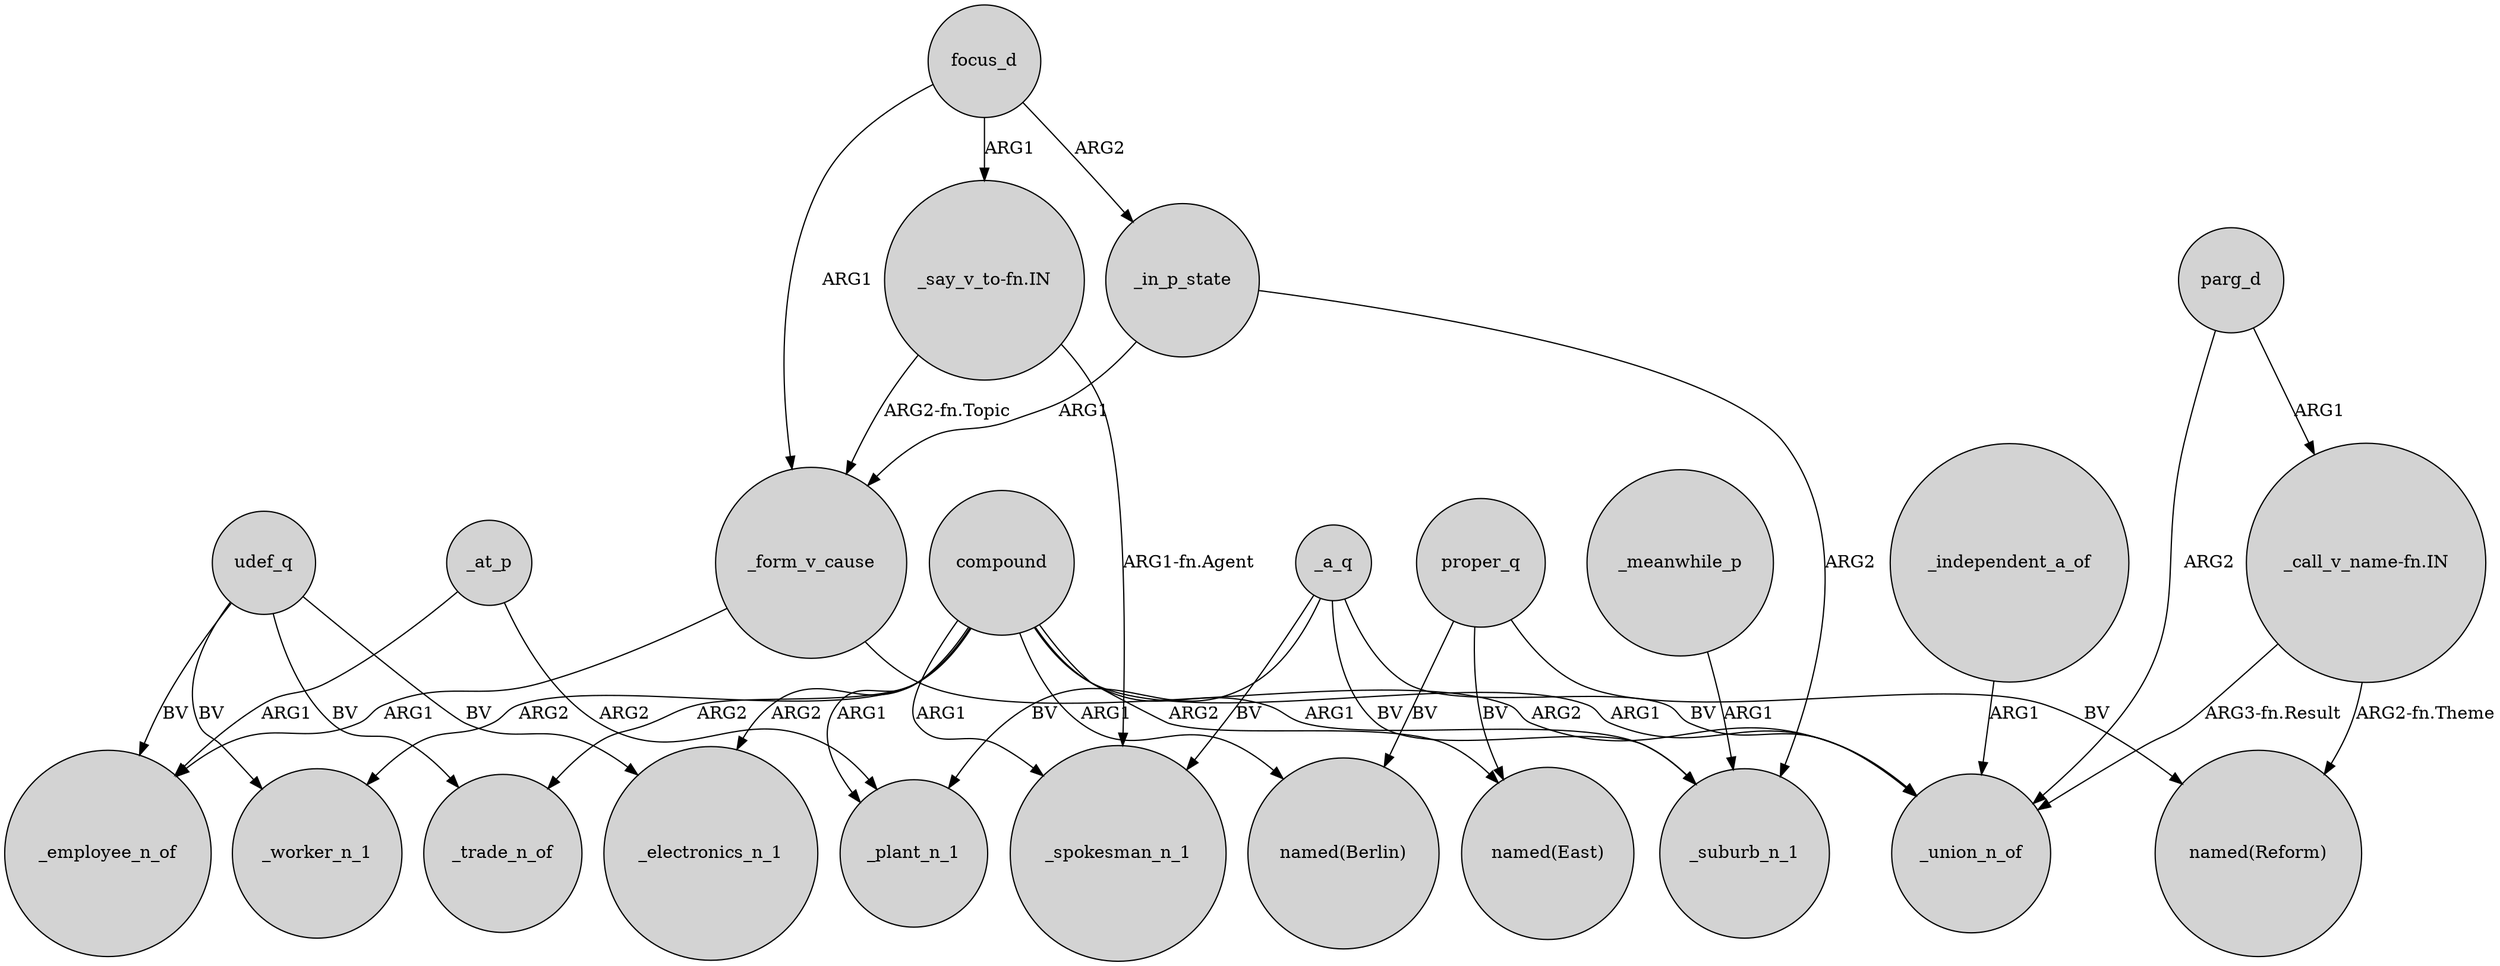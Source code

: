 digraph {
	node [shape=circle style=filled]
	focus_d -> _form_v_cause [label=ARG1]
	udef_q -> _trade_n_of [label=BV]
	udef_q -> _employee_n_of [label=BV]
	_a_q -> _union_n_of [label=BV]
	proper_q -> "named(Reform)" [label=BV]
	_form_v_cause -> _union_n_of [label=ARG2]
	udef_q -> _worker_n_1 [label=BV]
	focus_d -> _in_p_state [label=ARG2]
	_at_p -> _plant_n_1 [label=ARG2]
	"_call_v_name-fn.IN" -> "named(Reform)" [label="ARG2-fn.Theme"]
	_in_p_state -> _form_v_cause [label=ARG1]
	_a_q -> _suburb_n_1 [label=BV]
	parg_d -> _union_n_of [label=ARG2]
	compound -> _plant_n_1 [label=ARG1]
	"_say_v_to-fn.IN" -> _spokesman_n_1 [label="ARG1-fn.Agent"]
	udef_q -> _electronics_n_1 [label=BV]
	parg_d -> "_call_v_name-fn.IN" [label=ARG1]
	"_call_v_name-fn.IN" -> _union_n_of [label="ARG3-fn.Result"]
	compound -> _spokesman_n_1 [label=ARG1]
	_independent_a_of -> _union_n_of [label=ARG1]
	compound -> _electronics_n_1 [label=ARG2]
	_meanwhile_p -> _suburb_n_1 [label=ARG1]
	compound -> _trade_n_of [label=ARG2]
	_in_p_state -> _suburb_n_1 [label=ARG2]
	_at_p -> _employee_n_of [label=ARG1]
	compound -> _worker_n_1 [label=ARG2]
	"_say_v_to-fn.IN" -> _form_v_cause [label="ARG2-fn.Topic"]
	_a_q -> _spokesman_n_1 [label=BV]
	compound -> "named(Berlin)" [label=ARG1]
	proper_q -> "named(Berlin)" [label=BV]
	compound -> _union_n_of [label=ARG1]
	proper_q -> "named(East)" [label=BV]
	_form_v_cause -> _employee_n_of [label=ARG1]
	compound -> "named(East)" [label=ARG2]
	focus_d -> "_say_v_to-fn.IN" [label=ARG1]
	compound -> _suburb_n_1 [label=ARG1]
	_a_q -> _plant_n_1 [label=BV]
}
